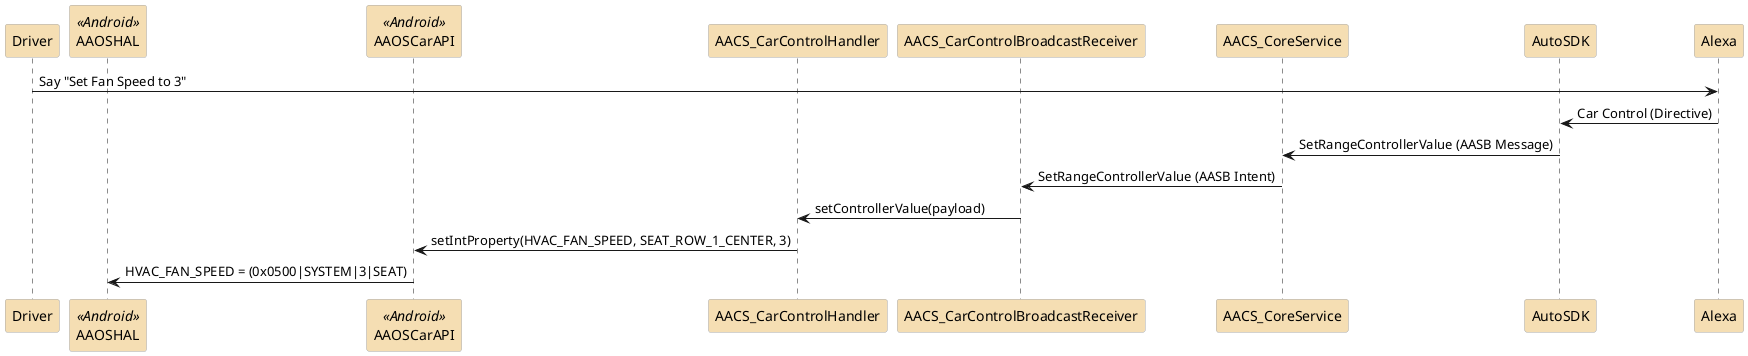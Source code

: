 @startuml

skinparam participant {
	BackgroundColor White
	ArrowColor Black
	BorderColor DarkGray
    BackgroundColor Wheat
}

participant Driver order 20
participant AAOSHAL <<Android>> order 30
participant AAOSCarAPI <<Android>> order 40
participant AACS_CarControlHandler order 50
participant AACS_CarControlBroadcastReceiver order 60
participant AACS_CoreService order 70
participant AutoSDK order 80
participant Alexa order 90

Driver -> Alexa: Say "Set Fan Speed to 3"
Alexa -> AutoSDK: Car Control (Directive)
AutoSDK -> AACS_CoreService: SetRangeControllerValue (AASB Message)
AACS_CoreService -> AACS_CarControlBroadcastReceiver: SetRangeControllerValue (AASB Intent)
AACS_CarControlBroadcastReceiver -> AACS_CarControlHandler: setControllerValue(payload)
AACS_CarControlHandler -> AAOSCarAPI: setIntProperty(HVAC_FAN_SPEED, SEAT_ROW_1_CENTER, 3)
AAOSCarAPI -> AAOSHAL: HVAC_FAN_SPEED = (0x0500|SYSTEM|3|SEAT)

@enduml
